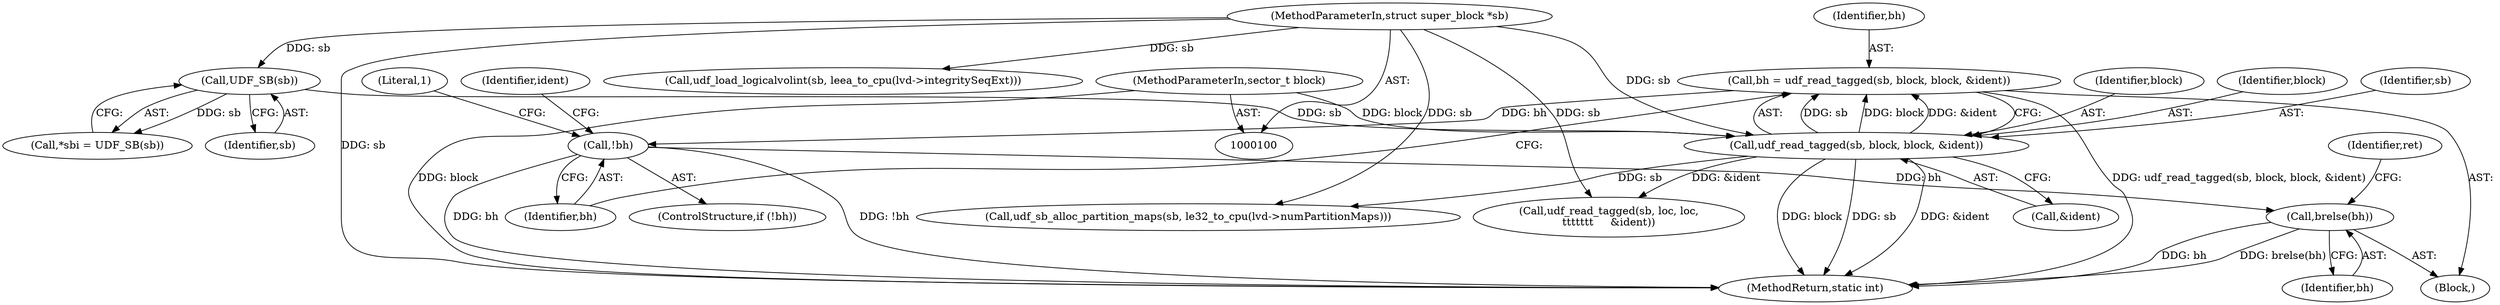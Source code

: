digraph "0_linux_adee11b2085bee90bd8f4f52123ffb07882d6256@API" {
"1000122" [label="(Call,bh = udf_read_tagged(sb, block, block, &ident))"];
"1000124" [label="(Call,udf_read_tagged(sb, block, block, &ident))"];
"1000113" [label="(Call,UDF_SB(sb))"];
"1000101" [label="(MethodParameterIn,struct super_block *sb)"];
"1000102" [label="(MethodParameterIn,sector_t block)"];
"1000131" [label="(Call,!bh)"];
"1000660" [label="(Call,brelse(bh))"];
"1000104" [label="(Block,)"];
"1000126" [label="(Identifier,block)"];
"1000661" [label="(Identifier,bh)"];
"1000663" [label="(Identifier,ret)"];
"1000124" [label="(Call,udf_read_tagged(sb, block, block, &ident))"];
"1000148" [label="(Call,udf_sb_alloc_partition_maps(sb, le32_to_cpu(lvd->numPartitionMaps)))"];
"1000664" [label="(MethodReturn,static int)"];
"1000372" [label="(Call,udf_read_tagged(sb, loc, loc,\n\t\t\t\t\t\t\t     &ident))"];
"1000114" [label="(Identifier,sb)"];
"1000113" [label="(Call,UDF_SB(sb))"];
"1000132" [label="(Identifier,bh)"];
"1000130" [label="(ControlStructure,if (!bh))"];
"1000653" [label="(Call,udf_load_logicalvolint(sb, leea_to_cpu(lvd->integritySeqExt)))"];
"1000122" [label="(Call,bh = udf_read_tagged(sb, block, block, &ident))"];
"1000131" [label="(Call,!bh)"];
"1000101" [label="(MethodParameterIn,struct super_block *sb)"];
"1000137" [label="(Identifier,ident)"];
"1000111" [label="(Call,*sbi = UDF_SB(sb))"];
"1000102" [label="(MethodParameterIn,sector_t block)"];
"1000660" [label="(Call,brelse(bh))"];
"1000127" [label="(Identifier,block)"];
"1000123" [label="(Identifier,bh)"];
"1000125" [label="(Identifier,sb)"];
"1000128" [label="(Call,&ident)"];
"1000134" [label="(Literal,1)"];
"1000122" -> "1000104"  [label="AST: "];
"1000122" -> "1000124"  [label="CFG: "];
"1000123" -> "1000122"  [label="AST: "];
"1000124" -> "1000122"  [label="AST: "];
"1000132" -> "1000122"  [label="CFG: "];
"1000122" -> "1000664"  [label="DDG: udf_read_tagged(sb, block, block, &ident)"];
"1000124" -> "1000122"  [label="DDG: sb"];
"1000124" -> "1000122"  [label="DDG: block"];
"1000124" -> "1000122"  [label="DDG: &ident"];
"1000122" -> "1000131"  [label="DDG: bh"];
"1000124" -> "1000128"  [label="CFG: "];
"1000125" -> "1000124"  [label="AST: "];
"1000126" -> "1000124"  [label="AST: "];
"1000127" -> "1000124"  [label="AST: "];
"1000128" -> "1000124"  [label="AST: "];
"1000124" -> "1000664"  [label="DDG: block"];
"1000124" -> "1000664"  [label="DDG: sb"];
"1000124" -> "1000664"  [label="DDG: &ident"];
"1000113" -> "1000124"  [label="DDG: sb"];
"1000101" -> "1000124"  [label="DDG: sb"];
"1000102" -> "1000124"  [label="DDG: block"];
"1000124" -> "1000148"  [label="DDG: sb"];
"1000124" -> "1000372"  [label="DDG: &ident"];
"1000113" -> "1000111"  [label="AST: "];
"1000113" -> "1000114"  [label="CFG: "];
"1000114" -> "1000113"  [label="AST: "];
"1000111" -> "1000113"  [label="CFG: "];
"1000113" -> "1000111"  [label="DDG: sb"];
"1000101" -> "1000113"  [label="DDG: sb"];
"1000101" -> "1000100"  [label="AST: "];
"1000101" -> "1000664"  [label="DDG: sb"];
"1000101" -> "1000148"  [label="DDG: sb"];
"1000101" -> "1000372"  [label="DDG: sb"];
"1000101" -> "1000653"  [label="DDG: sb"];
"1000102" -> "1000100"  [label="AST: "];
"1000102" -> "1000664"  [label="DDG: block"];
"1000131" -> "1000130"  [label="AST: "];
"1000131" -> "1000132"  [label="CFG: "];
"1000132" -> "1000131"  [label="AST: "];
"1000134" -> "1000131"  [label="CFG: "];
"1000137" -> "1000131"  [label="CFG: "];
"1000131" -> "1000664"  [label="DDG: bh"];
"1000131" -> "1000664"  [label="DDG: !bh"];
"1000131" -> "1000660"  [label="DDG: bh"];
"1000660" -> "1000104"  [label="AST: "];
"1000660" -> "1000661"  [label="CFG: "];
"1000661" -> "1000660"  [label="AST: "];
"1000663" -> "1000660"  [label="CFG: "];
"1000660" -> "1000664"  [label="DDG: brelse(bh)"];
"1000660" -> "1000664"  [label="DDG: bh"];
}
